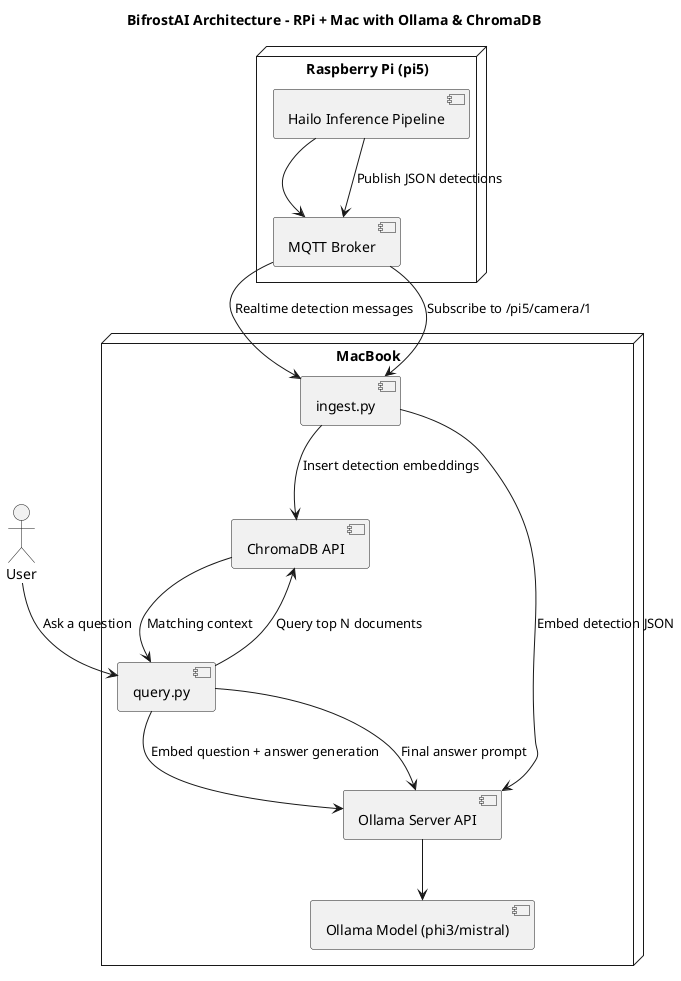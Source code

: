 @startuml
title BifrostAI Architecture - RPi + Mac with Ollama & ChromaDB

' Raspberry Pi
node "Raspberry Pi (pi5)" {
  [Hailo Inference Pipeline] --> [MQTT Broker]
}

' MacBook node
node "MacBook" {

  [ingest.py] --> [ChromaDB API] : Insert detection embeddings
  [ingest.py] --> [Ollama Server API] : Embed detection JSON
  [ingest.py] <-- [MQTT Broker] : Subscribe to /pi5/camera/1

  [query.py] --> [ChromaDB API] : Query top N documents
  [query.py] --> [Ollama Server API] : Embed question + answer generation
  [Ollama Server API] --> [Ollama Model (phi3/mistral)]
}

actor User
User --> [query.py] : Ask a question

' Flow
[Hailo Inference Pipeline] --> [MQTT Broker] : Publish JSON detections
[MQTT Broker] --> [ingest.py] : Realtime detection messages

[ChromaDB API] --> [query.py] : Matching context
[query.py] --> [Ollama Server API] : Final answer prompt

@enduml
